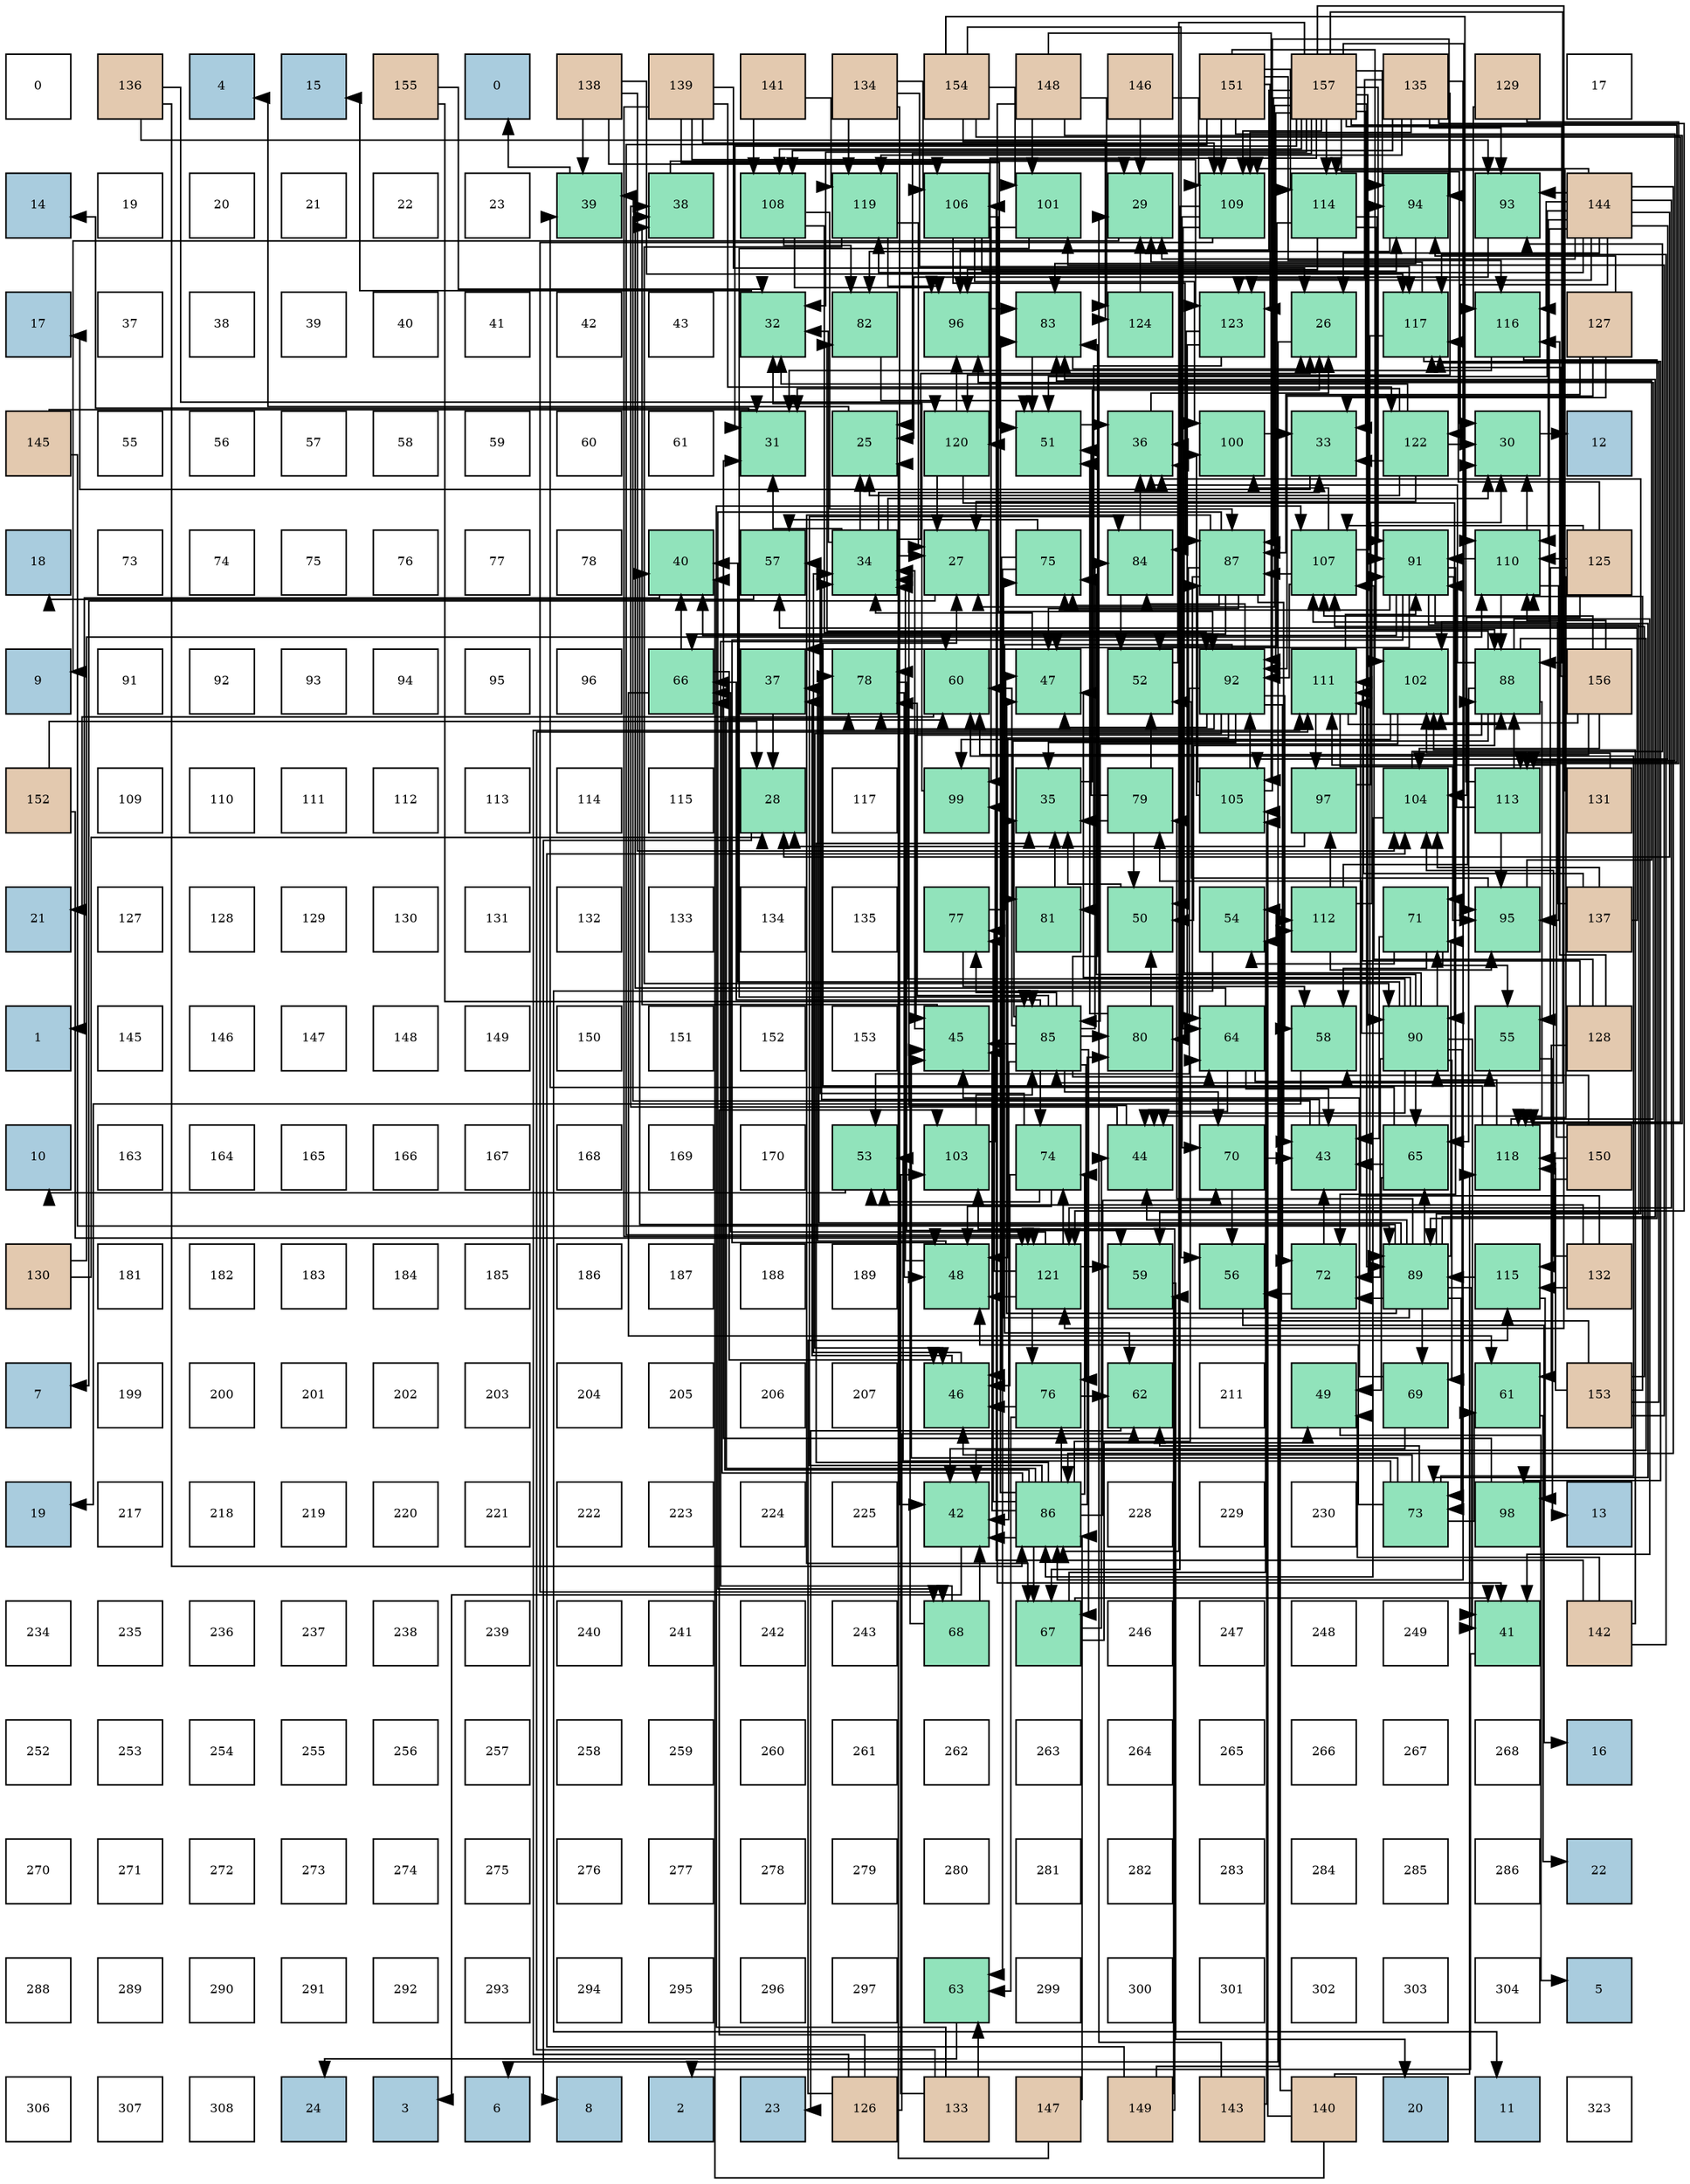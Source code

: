 digraph layout{
 rankdir=TB;
 splines=ortho;
 node [style=filled shape=square fixedsize=true width=0.6];
0[label="0", fontsize=8, fillcolor="#ffffff"];
1[label="136", fontsize=8, fillcolor="#e3c9af"];
2[label="4", fontsize=8, fillcolor="#a9ccde"];
3[label="15", fontsize=8, fillcolor="#a9ccde"];
4[label="155", fontsize=8, fillcolor="#e3c9af"];
5[label="0", fontsize=8, fillcolor="#a9ccde"];
6[label="138", fontsize=8, fillcolor="#e3c9af"];
7[label="139", fontsize=8, fillcolor="#e3c9af"];
8[label="141", fontsize=8, fillcolor="#e3c9af"];
9[label="134", fontsize=8, fillcolor="#e3c9af"];
10[label="154", fontsize=8, fillcolor="#e3c9af"];
11[label="148", fontsize=8, fillcolor="#e3c9af"];
12[label="146", fontsize=8, fillcolor="#e3c9af"];
13[label="151", fontsize=8, fillcolor="#e3c9af"];
14[label="157", fontsize=8, fillcolor="#e3c9af"];
15[label="135", fontsize=8, fillcolor="#e3c9af"];
16[label="129", fontsize=8, fillcolor="#e3c9af"];
17[label="17", fontsize=8, fillcolor="#ffffff"];
18[label="14", fontsize=8, fillcolor="#a9ccde"];
19[label="19", fontsize=8, fillcolor="#ffffff"];
20[label="20", fontsize=8, fillcolor="#ffffff"];
21[label="21", fontsize=8, fillcolor="#ffffff"];
22[label="22", fontsize=8, fillcolor="#ffffff"];
23[label="23", fontsize=8, fillcolor="#ffffff"];
24[label="39", fontsize=8, fillcolor="#91e3bb"];
25[label="38", fontsize=8, fillcolor="#91e3bb"];
26[label="108", fontsize=8, fillcolor="#91e3bb"];
27[label="119", fontsize=8, fillcolor="#91e3bb"];
28[label="106", fontsize=8, fillcolor="#91e3bb"];
29[label="101", fontsize=8, fillcolor="#91e3bb"];
30[label="29", fontsize=8, fillcolor="#91e3bb"];
31[label="109", fontsize=8, fillcolor="#91e3bb"];
32[label="114", fontsize=8, fillcolor="#91e3bb"];
33[label="94", fontsize=8, fillcolor="#91e3bb"];
34[label="93", fontsize=8, fillcolor="#91e3bb"];
35[label="144", fontsize=8, fillcolor="#e3c9af"];
36[label="17", fontsize=8, fillcolor="#a9ccde"];
37[label="37", fontsize=8, fillcolor="#ffffff"];
38[label="38", fontsize=8, fillcolor="#ffffff"];
39[label="39", fontsize=8, fillcolor="#ffffff"];
40[label="40", fontsize=8, fillcolor="#ffffff"];
41[label="41", fontsize=8, fillcolor="#ffffff"];
42[label="42", fontsize=8, fillcolor="#ffffff"];
43[label="43", fontsize=8, fillcolor="#ffffff"];
44[label="32", fontsize=8, fillcolor="#91e3bb"];
45[label="82", fontsize=8, fillcolor="#91e3bb"];
46[label="96", fontsize=8, fillcolor="#91e3bb"];
47[label="83", fontsize=8, fillcolor="#91e3bb"];
48[label="124", fontsize=8, fillcolor="#91e3bb"];
49[label="123", fontsize=8, fillcolor="#91e3bb"];
50[label="26", fontsize=8, fillcolor="#91e3bb"];
51[label="117", fontsize=8, fillcolor="#91e3bb"];
52[label="116", fontsize=8, fillcolor="#91e3bb"];
53[label="127", fontsize=8, fillcolor="#e3c9af"];
54[label="145", fontsize=8, fillcolor="#e3c9af"];
55[label="55", fontsize=8, fillcolor="#ffffff"];
56[label="56", fontsize=8, fillcolor="#ffffff"];
57[label="57", fontsize=8, fillcolor="#ffffff"];
58[label="58", fontsize=8, fillcolor="#ffffff"];
59[label="59", fontsize=8, fillcolor="#ffffff"];
60[label="60", fontsize=8, fillcolor="#ffffff"];
61[label="61", fontsize=8, fillcolor="#ffffff"];
62[label="31", fontsize=8, fillcolor="#91e3bb"];
63[label="25", fontsize=8, fillcolor="#91e3bb"];
64[label="120", fontsize=8, fillcolor="#91e3bb"];
65[label="51", fontsize=8, fillcolor="#91e3bb"];
66[label="36", fontsize=8, fillcolor="#91e3bb"];
67[label="100", fontsize=8, fillcolor="#91e3bb"];
68[label="33", fontsize=8, fillcolor="#91e3bb"];
69[label="122", fontsize=8, fillcolor="#91e3bb"];
70[label="30", fontsize=8, fillcolor="#91e3bb"];
71[label="12", fontsize=8, fillcolor="#a9ccde"];
72[label="18", fontsize=8, fillcolor="#a9ccde"];
73[label="73", fontsize=8, fillcolor="#ffffff"];
74[label="74", fontsize=8, fillcolor="#ffffff"];
75[label="75", fontsize=8, fillcolor="#ffffff"];
76[label="76", fontsize=8, fillcolor="#ffffff"];
77[label="77", fontsize=8, fillcolor="#ffffff"];
78[label="78", fontsize=8, fillcolor="#ffffff"];
79[label="40", fontsize=8, fillcolor="#91e3bb"];
80[label="57", fontsize=8, fillcolor="#91e3bb"];
81[label="34", fontsize=8, fillcolor="#91e3bb"];
82[label="27", fontsize=8, fillcolor="#91e3bb"];
83[label="75", fontsize=8, fillcolor="#91e3bb"];
84[label="84", fontsize=8, fillcolor="#91e3bb"];
85[label="87", fontsize=8, fillcolor="#91e3bb"];
86[label="107", fontsize=8, fillcolor="#91e3bb"];
87[label="91", fontsize=8, fillcolor="#91e3bb"];
88[label="110", fontsize=8, fillcolor="#91e3bb"];
89[label="125", fontsize=8, fillcolor="#e3c9af"];
90[label="9", fontsize=8, fillcolor="#a9ccde"];
91[label="91", fontsize=8, fillcolor="#ffffff"];
92[label="92", fontsize=8, fillcolor="#ffffff"];
93[label="93", fontsize=8, fillcolor="#ffffff"];
94[label="94", fontsize=8, fillcolor="#ffffff"];
95[label="95", fontsize=8, fillcolor="#ffffff"];
96[label="96", fontsize=8, fillcolor="#ffffff"];
97[label="66", fontsize=8, fillcolor="#91e3bb"];
98[label="37", fontsize=8, fillcolor="#91e3bb"];
99[label="78", fontsize=8, fillcolor="#91e3bb"];
100[label="60", fontsize=8, fillcolor="#91e3bb"];
101[label="47", fontsize=8, fillcolor="#91e3bb"];
102[label="52", fontsize=8, fillcolor="#91e3bb"];
103[label="92", fontsize=8, fillcolor="#91e3bb"];
104[label="111", fontsize=8, fillcolor="#91e3bb"];
105[label="102", fontsize=8, fillcolor="#91e3bb"];
106[label="88", fontsize=8, fillcolor="#91e3bb"];
107[label="156", fontsize=8, fillcolor="#e3c9af"];
108[label="152", fontsize=8, fillcolor="#e3c9af"];
109[label="109", fontsize=8, fillcolor="#ffffff"];
110[label="110", fontsize=8, fillcolor="#ffffff"];
111[label="111", fontsize=8, fillcolor="#ffffff"];
112[label="112", fontsize=8, fillcolor="#ffffff"];
113[label="113", fontsize=8, fillcolor="#ffffff"];
114[label="114", fontsize=8, fillcolor="#ffffff"];
115[label="115", fontsize=8, fillcolor="#ffffff"];
116[label="28", fontsize=8, fillcolor="#91e3bb"];
117[label="117", fontsize=8, fillcolor="#ffffff"];
118[label="99", fontsize=8, fillcolor="#91e3bb"];
119[label="35", fontsize=8, fillcolor="#91e3bb"];
120[label="79", fontsize=8, fillcolor="#91e3bb"];
121[label="105", fontsize=8, fillcolor="#91e3bb"];
122[label="97", fontsize=8, fillcolor="#91e3bb"];
123[label="104", fontsize=8, fillcolor="#91e3bb"];
124[label="113", fontsize=8, fillcolor="#91e3bb"];
125[label="131", fontsize=8, fillcolor="#e3c9af"];
126[label="21", fontsize=8, fillcolor="#a9ccde"];
127[label="127", fontsize=8, fillcolor="#ffffff"];
128[label="128", fontsize=8, fillcolor="#ffffff"];
129[label="129", fontsize=8, fillcolor="#ffffff"];
130[label="130", fontsize=8, fillcolor="#ffffff"];
131[label="131", fontsize=8, fillcolor="#ffffff"];
132[label="132", fontsize=8, fillcolor="#ffffff"];
133[label="133", fontsize=8, fillcolor="#ffffff"];
134[label="134", fontsize=8, fillcolor="#ffffff"];
135[label="135", fontsize=8, fillcolor="#ffffff"];
136[label="77", fontsize=8, fillcolor="#91e3bb"];
137[label="81", fontsize=8, fillcolor="#91e3bb"];
138[label="50", fontsize=8, fillcolor="#91e3bb"];
139[label="54", fontsize=8, fillcolor="#91e3bb"];
140[label="112", fontsize=8, fillcolor="#91e3bb"];
141[label="71", fontsize=8, fillcolor="#91e3bb"];
142[label="95", fontsize=8, fillcolor="#91e3bb"];
143[label="137", fontsize=8, fillcolor="#e3c9af"];
144[label="1", fontsize=8, fillcolor="#a9ccde"];
145[label="145", fontsize=8, fillcolor="#ffffff"];
146[label="146", fontsize=8, fillcolor="#ffffff"];
147[label="147", fontsize=8, fillcolor="#ffffff"];
148[label="148", fontsize=8, fillcolor="#ffffff"];
149[label="149", fontsize=8, fillcolor="#ffffff"];
150[label="150", fontsize=8, fillcolor="#ffffff"];
151[label="151", fontsize=8, fillcolor="#ffffff"];
152[label="152", fontsize=8, fillcolor="#ffffff"];
153[label="153", fontsize=8, fillcolor="#ffffff"];
154[label="45", fontsize=8, fillcolor="#91e3bb"];
155[label="85", fontsize=8, fillcolor="#91e3bb"];
156[label="80", fontsize=8, fillcolor="#91e3bb"];
157[label="64", fontsize=8, fillcolor="#91e3bb"];
158[label="58", fontsize=8, fillcolor="#91e3bb"];
159[label="90", fontsize=8, fillcolor="#91e3bb"];
160[label="55", fontsize=8, fillcolor="#91e3bb"];
161[label="128", fontsize=8, fillcolor="#e3c9af"];
162[label="10", fontsize=8, fillcolor="#a9ccde"];
163[label="163", fontsize=8, fillcolor="#ffffff"];
164[label="164", fontsize=8, fillcolor="#ffffff"];
165[label="165", fontsize=8, fillcolor="#ffffff"];
166[label="166", fontsize=8, fillcolor="#ffffff"];
167[label="167", fontsize=8, fillcolor="#ffffff"];
168[label="168", fontsize=8, fillcolor="#ffffff"];
169[label="169", fontsize=8, fillcolor="#ffffff"];
170[label="170", fontsize=8, fillcolor="#ffffff"];
171[label="53", fontsize=8, fillcolor="#91e3bb"];
172[label="103", fontsize=8, fillcolor="#91e3bb"];
173[label="74", fontsize=8, fillcolor="#91e3bb"];
174[label="44", fontsize=8, fillcolor="#91e3bb"];
175[label="70", fontsize=8, fillcolor="#91e3bb"];
176[label="43", fontsize=8, fillcolor="#91e3bb"];
177[label="65", fontsize=8, fillcolor="#91e3bb"];
178[label="118", fontsize=8, fillcolor="#91e3bb"];
179[label="150", fontsize=8, fillcolor="#e3c9af"];
180[label="130", fontsize=8, fillcolor="#e3c9af"];
181[label="181", fontsize=8, fillcolor="#ffffff"];
182[label="182", fontsize=8, fillcolor="#ffffff"];
183[label="183", fontsize=8, fillcolor="#ffffff"];
184[label="184", fontsize=8, fillcolor="#ffffff"];
185[label="185", fontsize=8, fillcolor="#ffffff"];
186[label="186", fontsize=8, fillcolor="#ffffff"];
187[label="187", fontsize=8, fillcolor="#ffffff"];
188[label="188", fontsize=8, fillcolor="#ffffff"];
189[label="189", fontsize=8, fillcolor="#ffffff"];
190[label="48", fontsize=8, fillcolor="#91e3bb"];
191[label="121", fontsize=8, fillcolor="#91e3bb"];
192[label="59", fontsize=8, fillcolor="#91e3bb"];
193[label="56", fontsize=8, fillcolor="#91e3bb"];
194[label="72", fontsize=8, fillcolor="#91e3bb"];
195[label="89", fontsize=8, fillcolor="#91e3bb"];
196[label="115", fontsize=8, fillcolor="#91e3bb"];
197[label="132", fontsize=8, fillcolor="#e3c9af"];
198[label="7", fontsize=8, fillcolor="#a9ccde"];
199[label="199", fontsize=8, fillcolor="#ffffff"];
200[label="200", fontsize=8, fillcolor="#ffffff"];
201[label="201", fontsize=8, fillcolor="#ffffff"];
202[label="202", fontsize=8, fillcolor="#ffffff"];
203[label="203", fontsize=8, fillcolor="#ffffff"];
204[label="204", fontsize=8, fillcolor="#ffffff"];
205[label="205", fontsize=8, fillcolor="#ffffff"];
206[label="206", fontsize=8, fillcolor="#ffffff"];
207[label="207", fontsize=8, fillcolor="#ffffff"];
208[label="46", fontsize=8, fillcolor="#91e3bb"];
209[label="76", fontsize=8, fillcolor="#91e3bb"];
210[label="62", fontsize=8, fillcolor="#91e3bb"];
211[label="211", fontsize=8, fillcolor="#ffffff"];
212[label="49", fontsize=8, fillcolor="#91e3bb"];
213[label="69", fontsize=8, fillcolor="#91e3bb"];
214[label="61", fontsize=8, fillcolor="#91e3bb"];
215[label="153", fontsize=8, fillcolor="#e3c9af"];
216[label="19", fontsize=8, fillcolor="#a9ccde"];
217[label="217", fontsize=8, fillcolor="#ffffff"];
218[label="218", fontsize=8, fillcolor="#ffffff"];
219[label="219", fontsize=8, fillcolor="#ffffff"];
220[label="220", fontsize=8, fillcolor="#ffffff"];
221[label="221", fontsize=8, fillcolor="#ffffff"];
222[label="222", fontsize=8, fillcolor="#ffffff"];
223[label="223", fontsize=8, fillcolor="#ffffff"];
224[label="224", fontsize=8, fillcolor="#ffffff"];
225[label="225", fontsize=8, fillcolor="#ffffff"];
226[label="42", fontsize=8, fillcolor="#91e3bb"];
227[label="86", fontsize=8, fillcolor="#91e3bb"];
228[label="228", fontsize=8, fillcolor="#ffffff"];
229[label="229", fontsize=8, fillcolor="#ffffff"];
230[label="230", fontsize=8, fillcolor="#ffffff"];
231[label="73", fontsize=8, fillcolor="#91e3bb"];
232[label="98", fontsize=8, fillcolor="#91e3bb"];
233[label="13", fontsize=8, fillcolor="#a9ccde"];
234[label="234", fontsize=8, fillcolor="#ffffff"];
235[label="235", fontsize=8, fillcolor="#ffffff"];
236[label="236", fontsize=8, fillcolor="#ffffff"];
237[label="237", fontsize=8, fillcolor="#ffffff"];
238[label="238", fontsize=8, fillcolor="#ffffff"];
239[label="239", fontsize=8, fillcolor="#ffffff"];
240[label="240", fontsize=8, fillcolor="#ffffff"];
241[label="241", fontsize=8, fillcolor="#ffffff"];
242[label="242", fontsize=8, fillcolor="#ffffff"];
243[label="243", fontsize=8, fillcolor="#ffffff"];
244[label="68", fontsize=8, fillcolor="#91e3bb"];
245[label="67", fontsize=8, fillcolor="#91e3bb"];
246[label="246", fontsize=8, fillcolor="#ffffff"];
247[label="247", fontsize=8, fillcolor="#ffffff"];
248[label="248", fontsize=8, fillcolor="#ffffff"];
249[label="249", fontsize=8, fillcolor="#ffffff"];
250[label="41", fontsize=8, fillcolor="#91e3bb"];
251[label="142", fontsize=8, fillcolor="#e3c9af"];
252[label="252", fontsize=8, fillcolor="#ffffff"];
253[label="253", fontsize=8, fillcolor="#ffffff"];
254[label="254", fontsize=8, fillcolor="#ffffff"];
255[label="255", fontsize=8, fillcolor="#ffffff"];
256[label="256", fontsize=8, fillcolor="#ffffff"];
257[label="257", fontsize=8, fillcolor="#ffffff"];
258[label="258", fontsize=8, fillcolor="#ffffff"];
259[label="259", fontsize=8, fillcolor="#ffffff"];
260[label="260", fontsize=8, fillcolor="#ffffff"];
261[label="261", fontsize=8, fillcolor="#ffffff"];
262[label="262", fontsize=8, fillcolor="#ffffff"];
263[label="263", fontsize=8, fillcolor="#ffffff"];
264[label="264", fontsize=8, fillcolor="#ffffff"];
265[label="265", fontsize=8, fillcolor="#ffffff"];
266[label="266", fontsize=8, fillcolor="#ffffff"];
267[label="267", fontsize=8, fillcolor="#ffffff"];
268[label="268", fontsize=8, fillcolor="#ffffff"];
269[label="16", fontsize=8, fillcolor="#a9ccde"];
270[label="270", fontsize=8, fillcolor="#ffffff"];
271[label="271", fontsize=8, fillcolor="#ffffff"];
272[label="272", fontsize=8, fillcolor="#ffffff"];
273[label="273", fontsize=8, fillcolor="#ffffff"];
274[label="274", fontsize=8, fillcolor="#ffffff"];
275[label="275", fontsize=8, fillcolor="#ffffff"];
276[label="276", fontsize=8, fillcolor="#ffffff"];
277[label="277", fontsize=8, fillcolor="#ffffff"];
278[label="278", fontsize=8, fillcolor="#ffffff"];
279[label="279", fontsize=8, fillcolor="#ffffff"];
280[label="280", fontsize=8, fillcolor="#ffffff"];
281[label="281", fontsize=8, fillcolor="#ffffff"];
282[label="282", fontsize=8, fillcolor="#ffffff"];
283[label="283", fontsize=8, fillcolor="#ffffff"];
284[label="284", fontsize=8, fillcolor="#ffffff"];
285[label="285", fontsize=8, fillcolor="#ffffff"];
286[label="286", fontsize=8, fillcolor="#ffffff"];
287[label="22", fontsize=8, fillcolor="#a9ccde"];
288[label="288", fontsize=8, fillcolor="#ffffff"];
289[label="289", fontsize=8, fillcolor="#ffffff"];
290[label="290", fontsize=8, fillcolor="#ffffff"];
291[label="291", fontsize=8, fillcolor="#ffffff"];
292[label="292", fontsize=8, fillcolor="#ffffff"];
293[label="293", fontsize=8, fillcolor="#ffffff"];
294[label="294", fontsize=8, fillcolor="#ffffff"];
295[label="295", fontsize=8, fillcolor="#ffffff"];
296[label="296", fontsize=8, fillcolor="#ffffff"];
297[label="297", fontsize=8, fillcolor="#ffffff"];
298[label="63", fontsize=8, fillcolor="#91e3bb"];
299[label="299", fontsize=8, fillcolor="#ffffff"];
300[label="300", fontsize=8, fillcolor="#ffffff"];
301[label="301", fontsize=8, fillcolor="#ffffff"];
302[label="302", fontsize=8, fillcolor="#ffffff"];
303[label="303", fontsize=8, fillcolor="#ffffff"];
304[label="304", fontsize=8, fillcolor="#ffffff"];
305[label="5", fontsize=8, fillcolor="#a9ccde"];
306[label="306", fontsize=8, fillcolor="#ffffff"];
307[label="307", fontsize=8, fillcolor="#ffffff"];
308[label="308", fontsize=8, fillcolor="#ffffff"];
309[label="24", fontsize=8, fillcolor="#a9ccde"];
310[label="3", fontsize=8, fillcolor="#a9ccde"];
311[label="6", fontsize=8, fillcolor="#a9ccde"];
312[label="8", fontsize=8, fillcolor="#a9ccde"];
313[label="2", fontsize=8, fillcolor="#a9ccde"];
314[label="23", fontsize=8, fillcolor="#a9ccde"];
315[label="126", fontsize=8, fillcolor="#e3c9af"];
316[label="133", fontsize=8, fillcolor="#e3c9af"];
317[label="147", fontsize=8, fillcolor="#e3c9af"];
318[label="149", fontsize=8, fillcolor="#e3c9af"];
319[label="143", fontsize=8, fillcolor="#e3c9af"];
320[label="140", fontsize=8, fillcolor="#e3c9af"];
321[label="20", fontsize=8, fillcolor="#a9ccde"];
322[label="11", fontsize=8, fillcolor="#a9ccde"];
323[label="323", fontsize=8, fillcolor="#ffffff"];
edge [constraint=false, style=vis];63 -> 2;
50 -> 311;
82 -> 198;
116 -> 312;
30 -> 90;
70 -> 71;
62 -> 18;
44 -> 3;
68 -> 36;
81 -> 63;
81 -> 50;
81 -> 82;
81 -> 70;
81 -> 62;
81 -> 44;
81 -> 68;
119 -> 50;
66 -> 50;
98 -> 116;
25 -> 30;
24 -> 5;
79 -> 144;
250 -> 313;
226 -> 310;
176 -> 81;
176 -> 25;
174 -> 81;
174 -> 25;
154 -> 81;
154 -> 25;
208 -> 81;
208 -> 98;
101 -> 81;
101 -> 98;
190 -> 81;
190 -> 98;
212 -> 305;
138 -> 119;
65 -> 66;
102 -> 66;
171 -> 162;
139 -> 322;
160 -> 233;
193 -> 269;
80 -> 72;
158 -> 216;
192 -> 321;
100 -> 126;
214 -> 287;
210 -> 314;
298 -> 309;
157 -> 24;
157 -> 176;
157 -> 174;
157 -> 160;
177 -> 24;
177 -> 176;
177 -> 212;
97 -> 79;
97 -> 208;
97 -> 214;
245 -> 250;
245 -> 174;
245 -> 212;
245 -> 139;
244 -> 226;
244 -> 154;
244 -> 100;
213 -> 226;
213 -> 154;
175 -> 176;
175 -> 193;
141 -> 176;
141 -> 139;
141 -> 160;
141 -> 158;
194 -> 176;
194 -> 193;
231 -> 154;
231 -> 208;
231 -> 190;
231 -> 171;
231 -> 100;
231 -> 214;
231 -> 210;
173 -> 208;
173 -> 190;
173 -> 171;
173 -> 80;
83 -> 208;
83 -> 80;
83 -> 298;
209 -> 208;
209 -> 210;
209 -> 298;
136 -> 101;
136 -> 158;
99 -> 190;
99 -> 192;
120 -> 119;
120 -> 138;
120 -> 65;
120 -> 102;
156 -> 138;
156 -> 65;
137 -> 119;
45 -> 65;
47 -> 50;
47 -> 65;
84 -> 66;
84 -> 102;
155 -> 119;
155 -> 226;
155 -> 154;
155 -> 100;
155 -> 157;
155 -> 97;
155 -> 245;
155 -> 175;
155 -> 173;
155 -> 209;
155 -> 136;
155 -> 99;
155 -> 156;
155 -> 47;
155 -> 84;
227 -> 119;
227 -> 226;
227 -> 154;
227 -> 100;
227 -> 157;
227 -> 97;
227 -> 245;
227 -> 175;
227 -> 173;
227 -> 209;
227 -> 136;
227 -> 99;
227 -> 156;
227 -> 47;
227 -> 84;
85 -> 176;
85 -> 101;
85 -> 138;
85 -> 157;
85 -> 97;
85 -> 245;
85 -> 244;
85 -> 83;
106 -> 66;
106 -> 250;
106 -> 226;
106 -> 174;
106 -> 154;
106 -> 138;
106 -> 177;
106 -> 137;
106 -> 45;
195 -> 66;
195 -> 79;
195 -> 250;
195 -> 174;
195 -> 101;
195 -> 177;
195 -> 213;
195 -> 141;
195 -> 194;
195 -> 231;
195 -> 83;
195 -> 99;
195 -> 120;
195 -> 47;
159 -> 66;
159 -> 79;
159 -> 250;
159 -> 174;
159 -> 101;
159 -> 177;
159 -> 213;
159 -> 141;
159 -> 194;
159 -> 231;
159 -> 83;
159 -> 99;
159 -> 120;
87 -> 79;
87 -> 101;
87 -> 190;
87 -> 192;
87 -> 141;
87 -> 194;
87 -> 231;
87 -> 83;
103 -> 119;
103 -> 208;
103 -> 101;
103 -> 190;
103 -> 171;
103 -> 158;
103 -> 210;
103 -> 194;
103 -> 99;
103 -> 84;
34 -> 63;
33 -> 45;
33 -> 47;
142 -> 102;
142 -> 47;
46 -> 47;
122 -> 116;
122 -> 70;
232 -> 62;
118 -> 44;
67 -> 68;
29 -> 155;
29 -> 118;
105 -> 155;
105 -> 118;
172 -> 155;
172 -> 118;
123 -> 227;
123 -> 34;
121 -> 85;
121 -> 103;
121 -> 33;
121 -> 67;
28 -> 85;
28 -> 103;
28 -> 33;
28 -> 67;
86 -> 85;
86 -> 103;
86 -> 33;
86 -> 67;
26 -> 45;
26 -> 85;
26 -> 103;
26 -> 46;
31 -> 157;
31 -> 245;
31 -> 244;
31 -> 175;
88 -> 70;
88 -> 106;
88 -> 87;
88 -> 142;
104 -> 106;
104 -> 87;
104 -> 142;
104 -> 122;
140 -> 106;
140 -> 87;
140 -> 142;
140 -> 122;
124 -> 70;
124 -> 106;
124 -> 87;
124 -> 142;
32 -> 102;
32 -> 106;
32 -> 87;
32 -> 46;
196 -> 195;
196 -> 232;
52 -> 62;
52 -> 195;
51 -> 30;
51 -> 195;
51 -> 232;
178 -> 82;
178 -> 159;
178 -> 46;
27 -> 82;
27 -> 159;
27 -> 46;
64 -> 82;
64 -> 159;
64 -> 46;
191 -> 190;
191 -> 192;
191 -> 97;
191 -> 173;
191 -> 209;
191 -> 136;
69 -> 63;
69 -> 82;
69 -> 70;
69 -> 62;
69 -> 44;
69 -> 68;
49 -> 156;
49 -> 137;
49 -> 84;
48 -> 30;
89 -> 160;
89 -> 123;
89 -> 86;
89 -> 88;
89 -> 51;
89 -> 178;
315 -> 210;
315 -> 172;
315 -> 104;
315 -> 196;
53 -> 68;
53 -> 85;
53 -> 103;
53 -> 33;
161 -> 214;
161 -> 86;
161 -> 104;
161 -> 52;
16 -> 124;
16 -> 52;
180 -> 116;
180 -> 88;
125 -> 105;
125 -> 32;
197 -> 171;
197 -> 123;
197 -> 104;
197 -> 196;
316 -> 298;
316 -> 172;
316 -> 86;
316 -> 104;
9 -> 226;
9 -> 28;
9 -> 51;
9 -> 27;
15 -> 227;
15 -> 34;
15 -> 26;
15 -> 31;
15 -> 27;
15 -> 64;
15 -> 191;
15 -> 49;
1 -> 227;
1 -> 34;
1 -> 64;
143 -> 80;
143 -> 123;
143 -> 86;
143 -> 104;
6 -> 24;
6 -> 123;
6 -> 28;
6 -> 51;
7 -> 50;
7 -> 65;
7 -> 31;
7 -> 191;
7 -> 69;
7 -> 49;
320 -> 79;
320 -> 121;
320 -> 140;
320 -> 178;
8 -> 26;
8 -> 27;
251 -> 212;
251 -> 105;
251 -> 28;
251 -> 51;
319 -> 30;
319 -> 121;
35 -> 50;
35 -> 116;
35 -> 30;
35 -> 65;
35 -> 227;
35 -> 34;
35 -> 105;
35 -> 121;
35 -> 31;
35 -> 88;
35 -> 52;
35 -> 27;
35 -> 191;
35 -> 69;
35 -> 49;
54 -> 62;
54 -> 195;
12 -> 30;
12 -> 31;
317 -> 63;
317 -> 227;
11 -> 250;
11 -> 29;
11 -> 121;
11 -> 178;
11 -> 48;
318 -> 192;
318 -> 172;
318 -> 123;
318 -> 140;
179 -> 158;
179 -> 104;
179 -> 196;
179 -> 178;
13 -> 105;
13 -> 31;
13 -> 124;
13 -> 32;
13 -> 52;
13 -> 191;
13 -> 49;
108 -> 116;
108 -> 191;
215 -> 139;
215 -> 29;
215 -> 86;
215 -> 88;
215 -> 51;
215 -> 178;
10 -> 193;
10 -> 29;
10 -> 88;
10 -> 178;
10 -> 48;
4 -> 44;
4 -> 155;
107 -> 100;
107 -> 105;
107 -> 123;
107 -> 86;
107 -> 88;
107 -> 51;
14 -> 63;
14 -> 82;
14 -> 70;
14 -> 62;
14 -> 44;
14 -> 68;
14 -> 155;
14 -> 227;
14 -> 85;
14 -> 106;
14 -> 195;
14 -> 159;
14 -> 87;
14 -> 103;
14 -> 33;
14 -> 142;
14 -> 46;
14 -> 26;
14 -> 31;
14 -> 124;
14 -> 32;
14 -> 64;
14 -> 191;
edge [constraint=true, style=invis];
0 -> 18 -> 36 -> 54 -> 72 -> 90 -> 108 -> 126 -> 144 -> 162 -> 180 -> 198 -> 216 -> 234 -> 252 -> 270 -> 288 -> 306;
1 -> 19 -> 37 -> 55 -> 73 -> 91 -> 109 -> 127 -> 145 -> 163 -> 181 -> 199 -> 217 -> 235 -> 253 -> 271 -> 289 -> 307;
2 -> 20 -> 38 -> 56 -> 74 -> 92 -> 110 -> 128 -> 146 -> 164 -> 182 -> 200 -> 218 -> 236 -> 254 -> 272 -> 290 -> 308;
3 -> 21 -> 39 -> 57 -> 75 -> 93 -> 111 -> 129 -> 147 -> 165 -> 183 -> 201 -> 219 -> 237 -> 255 -> 273 -> 291 -> 309;
4 -> 22 -> 40 -> 58 -> 76 -> 94 -> 112 -> 130 -> 148 -> 166 -> 184 -> 202 -> 220 -> 238 -> 256 -> 274 -> 292 -> 310;
5 -> 23 -> 41 -> 59 -> 77 -> 95 -> 113 -> 131 -> 149 -> 167 -> 185 -> 203 -> 221 -> 239 -> 257 -> 275 -> 293 -> 311;
6 -> 24 -> 42 -> 60 -> 78 -> 96 -> 114 -> 132 -> 150 -> 168 -> 186 -> 204 -> 222 -> 240 -> 258 -> 276 -> 294 -> 312;
7 -> 25 -> 43 -> 61 -> 79 -> 97 -> 115 -> 133 -> 151 -> 169 -> 187 -> 205 -> 223 -> 241 -> 259 -> 277 -> 295 -> 313;
8 -> 26 -> 44 -> 62 -> 80 -> 98 -> 116 -> 134 -> 152 -> 170 -> 188 -> 206 -> 224 -> 242 -> 260 -> 278 -> 296 -> 314;
9 -> 27 -> 45 -> 63 -> 81 -> 99 -> 117 -> 135 -> 153 -> 171 -> 189 -> 207 -> 225 -> 243 -> 261 -> 279 -> 297 -> 315;
10 -> 28 -> 46 -> 64 -> 82 -> 100 -> 118 -> 136 -> 154 -> 172 -> 190 -> 208 -> 226 -> 244 -> 262 -> 280 -> 298 -> 316;
11 -> 29 -> 47 -> 65 -> 83 -> 101 -> 119 -> 137 -> 155 -> 173 -> 191 -> 209 -> 227 -> 245 -> 263 -> 281 -> 299 -> 317;
12 -> 30 -> 48 -> 66 -> 84 -> 102 -> 120 -> 138 -> 156 -> 174 -> 192 -> 210 -> 228 -> 246 -> 264 -> 282 -> 300 -> 318;
13 -> 31 -> 49 -> 67 -> 85 -> 103 -> 121 -> 139 -> 157 -> 175 -> 193 -> 211 -> 229 -> 247 -> 265 -> 283 -> 301 -> 319;
14 -> 32 -> 50 -> 68 -> 86 -> 104 -> 122 -> 140 -> 158 -> 176 -> 194 -> 212 -> 230 -> 248 -> 266 -> 284 -> 302 -> 320;
15 -> 33 -> 51 -> 69 -> 87 -> 105 -> 123 -> 141 -> 159 -> 177 -> 195 -> 213 -> 231 -> 249 -> 267 -> 285 -> 303 -> 321;
16 -> 34 -> 52 -> 70 -> 88 -> 106 -> 124 -> 142 -> 160 -> 178 -> 196 -> 214 -> 232 -> 250 -> 268 -> 286 -> 304 -> 322;
17 -> 35 -> 53 -> 71 -> 89 -> 107 -> 125 -> 143 -> 161 -> 179 -> 197 -> 215 -> 233 -> 251 -> 269 -> 287 -> 305 -> 323;
rank = same {0 -> 1 -> 2 -> 3 -> 4 -> 5 -> 6 -> 7 -> 8 -> 9 -> 10 -> 11 -> 12 -> 13 -> 14 -> 15 -> 16 -> 17};
rank = same {18 -> 19 -> 20 -> 21 -> 22 -> 23 -> 24 -> 25 -> 26 -> 27 -> 28 -> 29 -> 30 -> 31 -> 32 -> 33 -> 34 -> 35};
rank = same {36 -> 37 -> 38 -> 39 -> 40 -> 41 -> 42 -> 43 -> 44 -> 45 -> 46 -> 47 -> 48 -> 49 -> 50 -> 51 -> 52 -> 53};
rank = same {54 -> 55 -> 56 -> 57 -> 58 -> 59 -> 60 -> 61 -> 62 -> 63 -> 64 -> 65 -> 66 -> 67 -> 68 -> 69 -> 70 -> 71};
rank = same {72 -> 73 -> 74 -> 75 -> 76 -> 77 -> 78 -> 79 -> 80 -> 81 -> 82 -> 83 -> 84 -> 85 -> 86 -> 87 -> 88 -> 89};
rank = same {90 -> 91 -> 92 -> 93 -> 94 -> 95 -> 96 -> 97 -> 98 -> 99 -> 100 -> 101 -> 102 -> 103 -> 104 -> 105 -> 106 -> 107};
rank = same {108 -> 109 -> 110 -> 111 -> 112 -> 113 -> 114 -> 115 -> 116 -> 117 -> 118 -> 119 -> 120 -> 121 -> 122 -> 123 -> 124 -> 125};
rank = same {126 -> 127 -> 128 -> 129 -> 130 -> 131 -> 132 -> 133 -> 134 -> 135 -> 136 -> 137 -> 138 -> 139 -> 140 -> 141 -> 142 -> 143};
rank = same {144 -> 145 -> 146 -> 147 -> 148 -> 149 -> 150 -> 151 -> 152 -> 153 -> 154 -> 155 -> 156 -> 157 -> 158 -> 159 -> 160 -> 161};
rank = same {162 -> 163 -> 164 -> 165 -> 166 -> 167 -> 168 -> 169 -> 170 -> 171 -> 172 -> 173 -> 174 -> 175 -> 176 -> 177 -> 178 -> 179};
rank = same {180 -> 181 -> 182 -> 183 -> 184 -> 185 -> 186 -> 187 -> 188 -> 189 -> 190 -> 191 -> 192 -> 193 -> 194 -> 195 -> 196 -> 197};
rank = same {198 -> 199 -> 200 -> 201 -> 202 -> 203 -> 204 -> 205 -> 206 -> 207 -> 208 -> 209 -> 210 -> 211 -> 212 -> 213 -> 214 -> 215};
rank = same {216 -> 217 -> 218 -> 219 -> 220 -> 221 -> 222 -> 223 -> 224 -> 225 -> 226 -> 227 -> 228 -> 229 -> 230 -> 231 -> 232 -> 233};
rank = same {234 -> 235 -> 236 -> 237 -> 238 -> 239 -> 240 -> 241 -> 242 -> 243 -> 244 -> 245 -> 246 -> 247 -> 248 -> 249 -> 250 -> 251};
rank = same {252 -> 253 -> 254 -> 255 -> 256 -> 257 -> 258 -> 259 -> 260 -> 261 -> 262 -> 263 -> 264 -> 265 -> 266 -> 267 -> 268 -> 269};
rank = same {270 -> 271 -> 272 -> 273 -> 274 -> 275 -> 276 -> 277 -> 278 -> 279 -> 280 -> 281 -> 282 -> 283 -> 284 -> 285 -> 286 -> 287};
rank = same {288 -> 289 -> 290 -> 291 -> 292 -> 293 -> 294 -> 295 -> 296 -> 297 -> 298 -> 299 -> 300 -> 301 -> 302 -> 303 -> 304 -> 305};
rank = same {306 -> 307 -> 308 -> 309 -> 310 -> 311 -> 312 -> 313 -> 314 -> 315 -> 316 -> 317 -> 318 -> 319 -> 320 -> 321 -> 322 -> 323};
}
